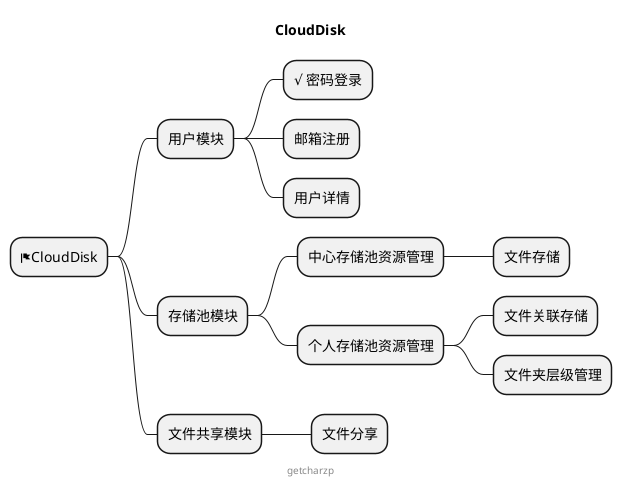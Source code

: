 @startmindmap

title CloudDisk

* <&flag>CloudDisk
** 用户模块
*** √ 密码登录
*** 邮箱注册
*** 用户详情
** 存储池模块
*** 中心存储池资源管理
**** 文件存储
*** 个人存储池资源管理
**** 文件关联存储
**** 文件夹层级管理
** 文件共享模块
*** 文件分享

center footer getcharzp

@endmindmap
